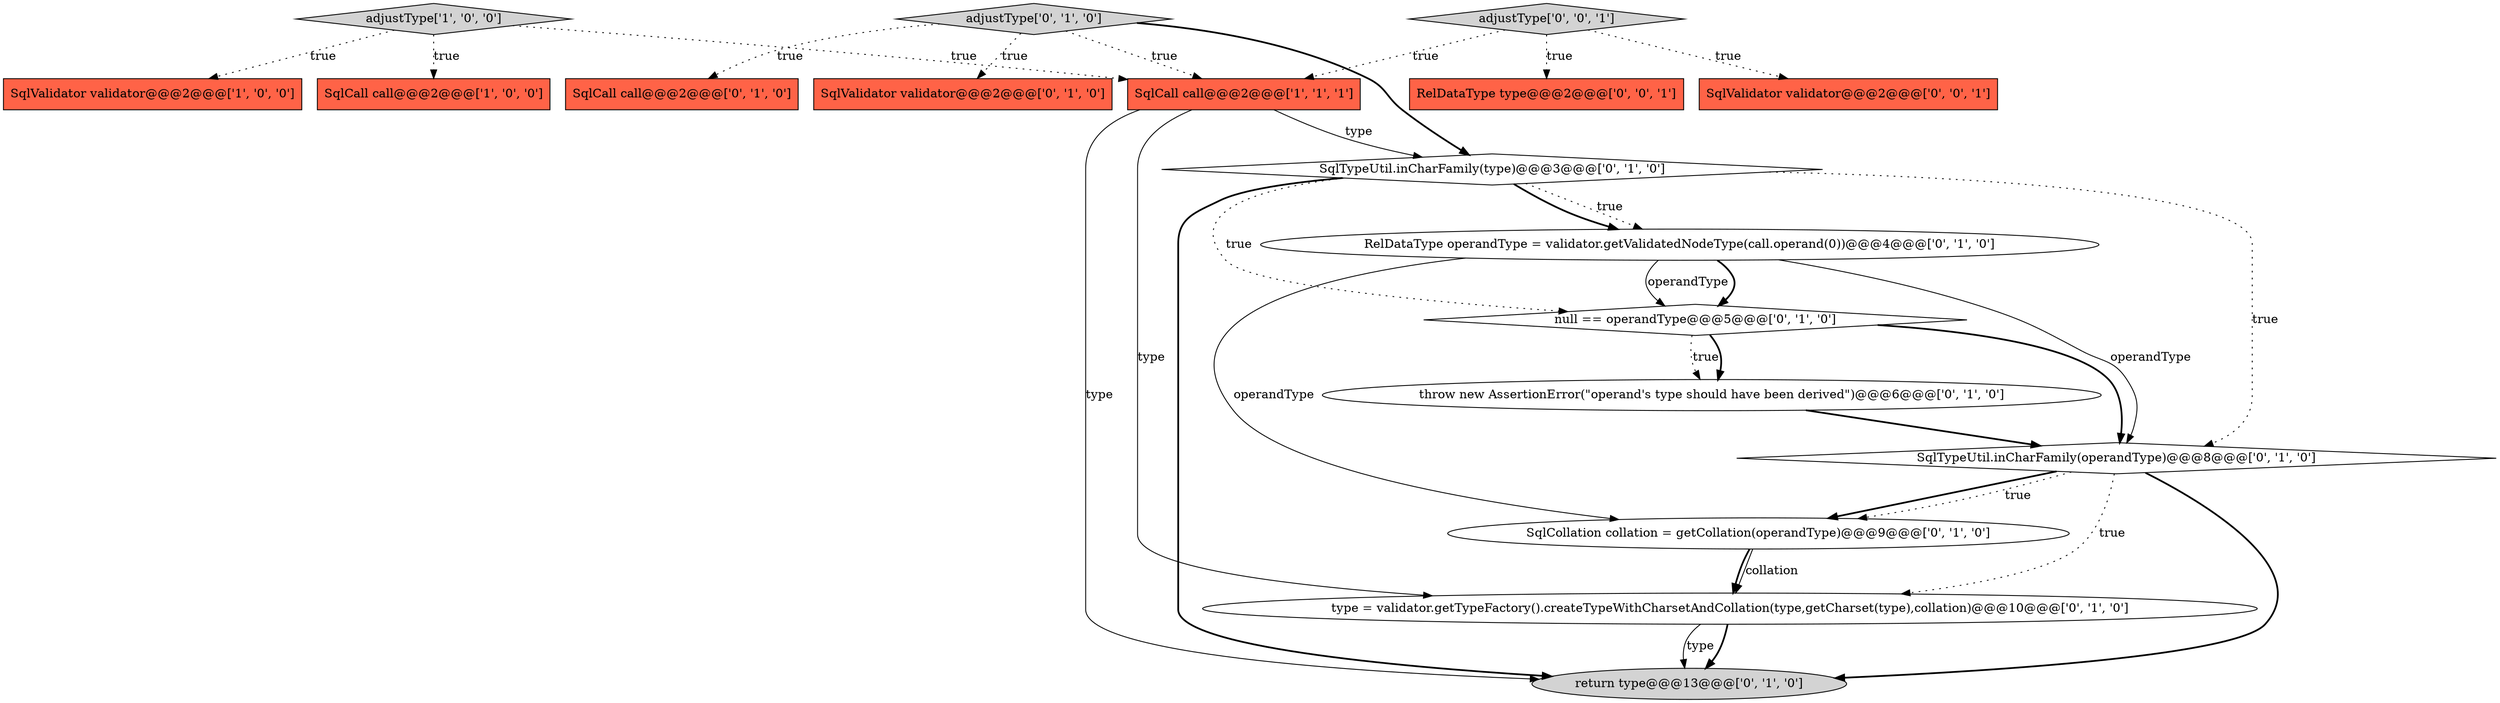 digraph {
2 [style = filled, label = "adjustType['1', '0', '0']", fillcolor = lightgray, shape = diamond image = "AAA0AAABBB1BBB"];
7 [style = filled, label = "type = validator.getTypeFactory().createTypeWithCharsetAndCollation(type,getCharset(type),collation)@@@10@@@['0', '1', '0']", fillcolor = white, shape = ellipse image = "AAA0AAABBB2BBB"];
13 [style = filled, label = "null == operandType@@@5@@@['0', '1', '0']", fillcolor = white, shape = diamond image = "AAA0AAABBB2BBB"];
14 [style = filled, label = "return type@@@13@@@['0', '1', '0']", fillcolor = lightgray, shape = ellipse image = "AAA0AAABBB2BBB"];
11 [style = filled, label = "RelDataType operandType = validator.getValidatedNodeType(call.operand(0))@@@4@@@['0', '1', '0']", fillcolor = white, shape = ellipse image = "AAA0AAABBB2BBB"];
5 [style = filled, label = "SqlTypeUtil.inCharFamily(type)@@@3@@@['0', '1', '0']", fillcolor = white, shape = diamond image = "AAA0AAABBB2BBB"];
6 [style = filled, label = "SqlTypeUtil.inCharFamily(operandType)@@@8@@@['0', '1', '0']", fillcolor = white, shape = diamond image = "AAA0AAABBB2BBB"];
15 [style = filled, label = "RelDataType type@@@2@@@['0', '0', '1']", fillcolor = tomato, shape = box image = "AAA0AAABBB3BBB"];
16 [style = filled, label = "SqlValidator validator@@@2@@@['0', '0', '1']", fillcolor = tomato, shape = box image = "AAA0AAABBB3BBB"];
1 [style = filled, label = "SqlCall call@@@2@@@['1', '0', '0']", fillcolor = tomato, shape = box image = "AAA0AAABBB1BBB"];
3 [style = filled, label = "SqlCall call@@@2@@@['1', '1', '1']", fillcolor = tomato, shape = box image = "AAA0AAABBB1BBB"];
0 [style = filled, label = "SqlValidator validator@@@2@@@['1', '0', '0']", fillcolor = tomato, shape = box image = "AAA0AAABBB1BBB"];
10 [style = filled, label = "SqlCall call@@@2@@@['0', '1', '0']", fillcolor = tomato, shape = box image = "AAA0AAABBB2BBB"];
8 [style = filled, label = "adjustType['0', '1', '0']", fillcolor = lightgray, shape = diamond image = "AAA0AAABBB2BBB"];
17 [style = filled, label = "adjustType['0', '0', '1']", fillcolor = lightgray, shape = diamond image = "AAA0AAABBB3BBB"];
12 [style = filled, label = "SqlValidator validator@@@2@@@['0', '1', '0']", fillcolor = tomato, shape = box image = "AAA0AAABBB2BBB"];
9 [style = filled, label = "throw new AssertionError(\"operand's type should have been derived\")@@@6@@@['0', '1', '0']", fillcolor = white, shape = ellipse image = "AAA0AAABBB2BBB"];
4 [style = filled, label = "SqlCollation collation = getCollation(operandType)@@@9@@@['0', '1', '0']", fillcolor = white, shape = ellipse image = "AAA1AAABBB2BBB"];
8->10 [style = dotted, label="true"];
5->14 [style = bold, label=""];
2->3 [style = dotted, label="true"];
5->11 [style = dotted, label="true"];
4->7 [style = bold, label=""];
11->4 [style = solid, label="operandType"];
6->4 [style = bold, label=""];
17->16 [style = dotted, label="true"];
8->5 [style = bold, label=""];
6->7 [style = dotted, label="true"];
13->6 [style = bold, label=""];
5->13 [style = dotted, label="true"];
11->6 [style = solid, label="operandType"];
13->9 [style = dotted, label="true"];
9->6 [style = bold, label=""];
7->14 [style = bold, label=""];
2->1 [style = dotted, label="true"];
5->6 [style = dotted, label="true"];
6->4 [style = dotted, label="true"];
17->15 [style = dotted, label="true"];
4->7 [style = solid, label="collation"];
6->14 [style = bold, label=""];
3->7 [style = solid, label="type"];
5->11 [style = bold, label=""];
7->14 [style = solid, label="type"];
11->13 [style = bold, label=""];
3->5 [style = solid, label="type"];
8->3 [style = dotted, label="true"];
13->9 [style = bold, label=""];
2->0 [style = dotted, label="true"];
17->3 [style = dotted, label="true"];
11->13 [style = solid, label="operandType"];
3->14 [style = solid, label="type"];
8->12 [style = dotted, label="true"];
}
